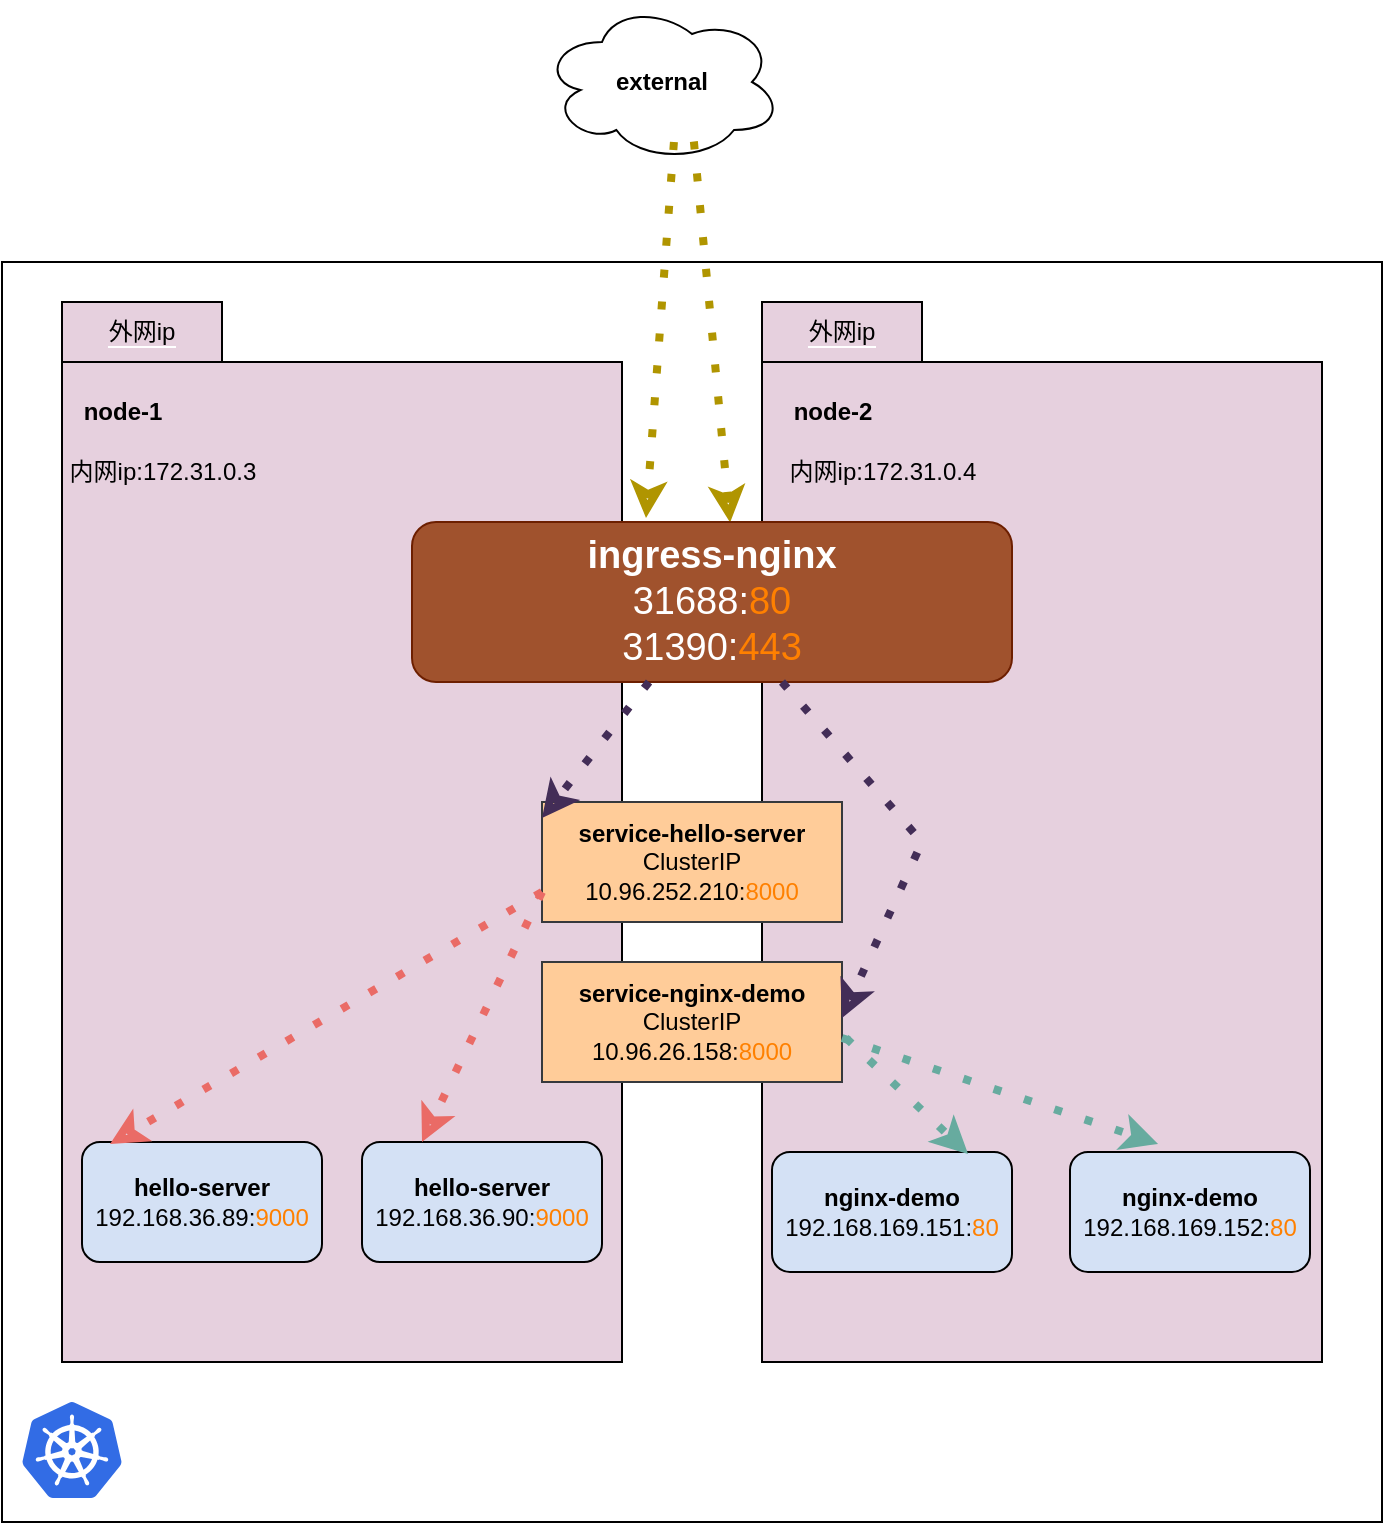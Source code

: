 <mxfile version="20.2.3" type="github" pages="2">
  <diagram id="Om8DZuo_f3Bmvb0uCep5" name="第 1 页">
    <mxGraphModel dx="2077" dy="771" grid="1" gridSize="10" guides="1" tooltips="1" connect="1" arrows="1" fold="1" page="1" pageScale="1" pageWidth="827" pageHeight="1169" math="0" shadow="0">
      <root>
        <mxCell id="0" />
        <mxCell id="1" parent="0" />
        <mxCell id="kSfDIbqPuxOACISlFR3m-24" value="&lt;b&gt;hello-server&lt;/b&gt;&lt;br&gt;&lt;div class=&quot;kd-property-value&quot;&gt;&lt;div value=&quot;&quot;&gt;&lt;span style=&quot;background-color: initial;&quot;&gt;192.168.36.89&lt;/span&gt;:&lt;font color=&quot;#ff8000&quot;&gt;9000&lt;/font&gt;&lt;/div&gt;&lt;/div&gt;" style="rounded=1;whiteSpace=wrap;html=1;fillColor=#D4E1F5;" vertex="1" parent="1">
          <mxGeometry x="-130" y="690" width="120" height="60" as="geometry" />
        </mxCell>
        <mxCell id="kSfDIbqPuxOACISlFR3m-39" value="" style="rounded=0;whiteSpace=wrap;html=1;labelBackgroundColor=#FFFFFF;fontFamily=Helvetica;fontSize=12;" vertex="1" parent="1">
          <mxGeometry x="-240" y="140" width="690" height="630" as="geometry" />
        </mxCell>
        <mxCell id="kSfDIbqPuxOACISlFR3m-20" value="" style="verticalLabelPosition=bottom;verticalAlign=top;html=1;shape=mxgraph.basic.rect;fillColor2=none;strokeWidth=1;size=20;indent=5;fillColor=#E6D0DE;" vertex="1" parent="1">
          <mxGeometry x="-210" y="190" width="280" height="500" as="geometry" />
        </mxCell>
        <mxCell id="kSfDIbqPuxOACISlFR3m-41" value="&lt;b&gt;&lt;font color=&quot;#000000&quot;&gt;node-1&lt;/font&gt;&lt;/b&gt;" style="text;html=1;align=center;verticalAlign=middle;resizable=0;points=[];autosize=1;strokeColor=none;fillColor=none;fontSize=12;fontFamily=Helvetica;fontColor=#FF8000;" vertex="1" parent="1">
          <mxGeometry x="-210" y="200" width="60" height="30" as="geometry" />
        </mxCell>
        <mxCell id="kSfDIbqPuxOACISlFR3m-43" value="&lt;span style=&quot;background-color: rgb(230, 208, 222);&quot;&gt;&lt;font color=&quot;#000000&quot;&gt;外网ip&lt;/font&gt;&lt;/span&gt;" style="rounded=0;whiteSpace=wrap;html=1;labelBackgroundColor=#FFFFFF;fontFamily=Helvetica;fontSize=12;fontColor=#FF8000;strokeColor=#000000;fillColor=#E6D0DE;" vertex="1" parent="1">
          <mxGeometry x="-210" y="160" width="80" height="30" as="geometry" />
        </mxCell>
        <mxCell id="kSfDIbqPuxOACISlFR3m-44" value="内网ip:172.31.0.3" style="text;html=1;align=center;verticalAlign=middle;resizable=0;points=[];autosize=1;strokeColor=none;fillColor=none;fontSize=12;fontFamily=Helvetica;fontColor=#000000;" vertex="1" parent="1">
          <mxGeometry x="-220" y="230" width="120" height="30" as="geometry" />
        </mxCell>
        <mxCell id="kSfDIbqPuxOACISlFR3m-45" value="" style="verticalLabelPosition=bottom;verticalAlign=top;html=1;shape=mxgraph.basic.rect;fillColor2=none;strokeWidth=1;size=20;indent=5;fillColor=#E6D0DE;" vertex="1" parent="1">
          <mxGeometry x="140" y="190" width="280" height="500" as="geometry" />
        </mxCell>
        <mxCell id="kSfDIbqPuxOACISlFR3m-46" value="内网ip:172.31.0.4" style="text;html=1;align=center;verticalAlign=middle;resizable=0;points=[];autosize=1;strokeColor=none;fillColor=none;fontSize=12;fontFamily=Helvetica;fontColor=#000000;" vertex="1" parent="1">
          <mxGeometry x="140" y="230" width="120" height="30" as="geometry" />
        </mxCell>
        <mxCell id="kSfDIbqPuxOACISlFR3m-47" value="&lt;b&gt;&lt;font color=&quot;#000000&quot;&gt;node-2&lt;/font&gt;&lt;/b&gt;" style="text;html=1;align=center;verticalAlign=middle;resizable=0;points=[];autosize=1;strokeColor=none;fillColor=none;fontSize=12;fontFamily=Helvetica;fontColor=#FF8000;" vertex="1" parent="1">
          <mxGeometry x="145" y="200" width="60" height="30" as="geometry" />
        </mxCell>
        <mxCell id="kSfDIbqPuxOACISlFR3m-48" value="&lt;span style=&quot;background-color: rgb(230, 208, 222);&quot;&gt;&lt;font color=&quot;#000000&quot;&gt;外网ip&lt;/font&gt;&lt;/span&gt;" style="rounded=0;whiteSpace=wrap;html=1;labelBackgroundColor=#FFFFFF;fontFamily=Helvetica;fontSize=12;fontColor=#FF8000;strokeColor=#000000;fillColor=#E6D0DE;" vertex="1" parent="1">
          <mxGeometry x="140" y="160" width="80" height="30" as="geometry" />
        </mxCell>
        <mxCell id="kSfDIbqPuxOACISlFR3m-6" value="" style="sketch=0;aspect=fixed;html=1;points=[];align=center;image;fontSize=12;image=img/lib/mscae/Kubernetes.svg;fillColor=#E6D0DE;" vertex="1" parent="1">
          <mxGeometry x="-230" y="710" width="50" height="48" as="geometry" />
        </mxCell>
        <mxCell id="kSfDIbqPuxOACISlFR3m-23" value="&lt;b&gt;hello-server&lt;/b&gt;&lt;br&gt;&lt;div class=&quot;kd-property-value&quot;&gt;&lt;div value=&quot;&quot;&gt;192.168.36.89:&lt;font color=&quot;#ff8000&quot;&gt;9000&lt;/font&gt;&lt;/div&gt;&lt;/div&gt;" style="rounded=1;whiteSpace=wrap;html=1;fillColor=#D4E1F5;" vertex="1" parent="1">
          <mxGeometry x="-200" y="580" width="120" height="60" as="geometry" />
        </mxCell>
        <mxCell id="kSfDIbqPuxOACISlFR3m-25" value="&lt;b&gt;nginx-demo&lt;br&gt;&lt;/b&gt;&lt;div class=&quot;kd-property-value&quot;&gt;&lt;div value=&quot;&quot;&gt;192.168.169.151:&lt;font color=&quot;#ff8000&quot;&gt;80&lt;/font&gt;&lt;/div&gt;&lt;/div&gt;" style="rounded=1;whiteSpace=wrap;html=1;fillColor=#D4E1F5;" vertex="1" parent="1">
          <mxGeometry x="145" y="585" width="120" height="60" as="geometry" />
        </mxCell>
        <mxCell id="kSfDIbqPuxOACISlFR3m-26" value="&lt;b&gt;nginx-demo&lt;br&gt;&lt;/b&gt;&lt;div class=&quot;kd-property-value&quot;&gt;&lt;div value=&quot;&quot;&gt;192.168.169.152:&lt;font color=&quot;#ff8000&quot;&gt;80&lt;/font&gt;&lt;/div&gt;&lt;/div&gt;" style="rounded=1;whiteSpace=wrap;html=1;fillColor=#D4E1F5;" vertex="1" parent="1">
          <mxGeometry x="294" y="585" width="120" height="60" as="geometry" />
        </mxCell>
        <mxCell id="kSfDIbqPuxOACISlFR3m-37" value="&lt;b&gt;service-hello-server&lt;br&gt;&lt;/b&gt;ClusterIP&lt;br&gt;&lt;div class=&quot;kd-property-value&quot;&gt;&lt;div value=&quot;&quot;&gt;&lt;span style=&quot;background-color: initial;&quot;&gt;10.96.252.210&lt;/span&gt;:&lt;font color=&quot;#ff8000&quot;&gt;8000&lt;/font&gt;&lt;/div&gt;&lt;/div&gt;" style="rounded=0;whiteSpace=wrap;html=1;fillColor=#ffcc99;strokeColor=#36393d;shadow=0;glass=0;" vertex="1" parent="1">
          <mxGeometry x="30" y="410" width="150" height="60" as="geometry" />
        </mxCell>
        <mxCell id="kSfDIbqPuxOACISlFR3m-38" value="&lt;b&gt;service-nginx-demo&lt;br&gt;&lt;/b&gt;ClusterIP&lt;br&gt;&lt;div class=&quot;kd-property-value&quot;&gt;&lt;div value=&quot;&quot;&gt;&lt;span style=&quot;background-color: initial;&quot;&gt;10.96.26.158&lt;/span&gt;:&lt;font color=&quot;#ff8000&quot;&gt;8000&lt;/font&gt;&lt;/div&gt;&lt;/div&gt;" style="rounded=0;whiteSpace=wrap;html=1;fillColor=#ffcc99;strokeColor=#36393d;shadow=0;glass=0;" vertex="1" parent="1">
          <mxGeometry x="30" y="490" width="150" height="60" as="geometry" />
        </mxCell>
        <mxCell id="kSfDIbqPuxOACISlFR3m-52" value="&lt;b&gt;hello-server&lt;/b&gt;&lt;br&gt;&lt;div class=&quot;kd-property-value&quot;&gt;&lt;div value=&quot;&quot;&gt;192.168.36.90:&lt;font color=&quot;#ff8000&quot;&gt;9000&lt;/font&gt;&lt;/div&gt;&lt;/div&gt;" style="rounded=1;whiteSpace=wrap;html=1;fillColor=#D4E1F5;" vertex="1" parent="1">
          <mxGeometry x="-60" y="580" width="120" height="60" as="geometry" />
        </mxCell>
        <mxCell id="kSfDIbqPuxOACISlFR3m-56" value="" style="endArrow=classic;dashed=1;html=1;dashPattern=1 3;strokeWidth=4;rounded=0;fontFamily=Helvetica;fontSize=12;fontColor=#000000;exitX=0;exitY=0.75;exitDx=0;exitDy=0;entryX=0.117;entryY=0.017;entryDx=0;entryDy=0;entryPerimeter=0;strokeColor=#EA6B66;endFill=0;" edge="1" parent="1" source="kSfDIbqPuxOACISlFR3m-37" target="kSfDIbqPuxOACISlFR3m-23">
          <mxGeometry width="50" height="50" relative="1" as="geometry">
            <mxPoint x="330" y="460" as="sourcePoint" />
            <mxPoint x="380" y="410" as="targetPoint" />
          </mxGeometry>
        </mxCell>
        <mxCell id="kSfDIbqPuxOACISlFR3m-58" value="" style="endArrow=classic;dashed=1;html=1;dashPattern=1 3;strokeWidth=4;rounded=0;fontFamily=Helvetica;fontSize=12;fontColor=#000000;exitX=0;exitY=0.75;exitDx=0;exitDy=0;entryX=0.25;entryY=0;entryDx=0;entryDy=0;strokeColor=#EA6B66;endFill=0;" edge="1" parent="1" source="kSfDIbqPuxOACISlFR3m-37" target="kSfDIbqPuxOACISlFR3m-52">
          <mxGeometry width="50" height="50" relative="1" as="geometry">
            <mxPoint x="40" y="435" as="sourcePoint" />
            <mxPoint x="-175.96" y="591.02" as="targetPoint" />
          </mxGeometry>
        </mxCell>
        <mxCell id="kSfDIbqPuxOACISlFR3m-59" value="" style="endArrow=classic;dashed=1;html=1;dashPattern=1 3;strokeWidth=4;rounded=0;fontFamily=Helvetica;fontSize=12;fontColor=#000000;exitX=1.013;exitY=0.633;exitDx=0;exitDy=0;entryX=0.817;entryY=0.017;entryDx=0;entryDy=0;strokeColor=#67AB9F;entryPerimeter=0;exitPerimeter=0;endFill=1;" edge="1" parent="1" source="kSfDIbqPuxOACISlFR3m-38" target="kSfDIbqPuxOACISlFR3m-25">
          <mxGeometry width="50" height="50" relative="1" as="geometry">
            <mxPoint x="40" y="435" as="sourcePoint" />
            <mxPoint x="-20" y="590" as="targetPoint" />
          </mxGeometry>
        </mxCell>
        <mxCell id="kSfDIbqPuxOACISlFR3m-61" value="" style="endArrow=classic;dashed=1;html=1;dashPattern=1 3;strokeWidth=4;rounded=0;fontFamily=Helvetica;fontSize=12;fontColor=#000000;entryX=0.367;entryY=-0.067;entryDx=0;entryDy=0;strokeColor=#67AB9F;entryPerimeter=0;endFill=1;exitX=1;exitY=0.633;exitDx=0;exitDy=0;exitPerimeter=0;" edge="1" parent="1" source="kSfDIbqPuxOACISlFR3m-38" target="kSfDIbqPuxOACISlFR3m-26">
          <mxGeometry width="50" height="50" relative="1" as="geometry">
            <mxPoint x="180" y="500" as="sourcePoint" />
            <mxPoint x="263.04" y="606.02" as="targetPoint" />
          </mxGeometry>
        </mxCell>
        <mxCell id="kSfDIbqPuxOACISlFR3m-62" value="&lt;b&gt;external&lt;/b&gt;" style="ellipse;shape=cloud;whiteSpace=wrap;html=1;rounded=0;labelBackgroundColor=#FFFFFF;fontFamily=Helvetica;fontSize=12;" vertex="1" parent="1">
          <mxGeometry x="30" y="10" width="120" height="80" as="geometry" />
        </mxCell>
        <mxCell id="kSfDIbqPuxOACISlFR3m-64" value="" style="endArrow=classic;dashed=1;html=1;dashPattern=1 3;strokeWidth=4;rounded=0;fontFamily=Helvetica;fontSize=12;fontColor=#000000;exitX=0;exitY=0.75;exitDx=0;exitDy=0;strokeColor=#B09500;endFill=0;entryX=0.34;entryY=-0.043;entryDx=0;entryDy=0;entryPerimeter=0;fillColor=#e3c800;" edge="1" parent="1">
          <mxGeometry width="50" height="50" relative="1" as="geometry">
            <mxPoint x="95.96" y="80" as="sourcePoint" />
            <mxPoint x="82" y="267.99" as="targetPoint" />
          </mxGeometry>
        </mxCell>
        <mxCell id="kSfDIbqPuxOACISlFR3m-65" value="" style="endArrow=classic;dashed=1;html=1;dashPattern=1 3;strokeWidth=4;rounded=0;fontFamily=Helvetica;fontSize=12;fontColor=#000000;strokeColor=#B09500;endFill=0;entryX=0.392;entryY=0.014;entryDx=0;entryDy=0;entryPerimeter=0;fillColor=#e3c800;" edge="1" parent="1">
          <mxGeometry width="50" height="50" relative="1" as="geometry">
            <mxPoint x="105.94" y="79.75" as="sourcePoint" />
            <mxPoint x="124.06" y="270.24" as="targetPoint" />
          </mxGeometry>
        </mxCell>
        <mxCell id="kSfDIbqPuxOACISlFR3m-68" value="&lt;font style=&quot;font-size: 19px;&quot;&gt;&lt;b style=&quot;&quot;&gt;ingress-nginx&lt;/b&gt;&lt;br&gt;&lt;/font&gt;&lt;div style=&quot;font-size: 19px;&quot; class=&quot;kd-property-value&quot;&gt;&lt;div value=&quot;&quot;&gt;31688:&lt;font color=&quot;#ff8000&quot;&gt;80&lt;/font&gt;&lt;/div&gt;&lt;div value=&quot;&quot;&gt;31390:&lt;font color=&quot;#ff8000&quot;&gt;443&lt;br&gt;&lt;/font&gt;&lt;/div&gt;&lt;/div&gt;" style="rounded=1;whiteSpace=wrap;html=1;fillColor=#a0522d;fontColor=#ffffff;strokeColor=#6D1F00;" vertex="1" parent="1">
          <mxGeometry x="-35" y="270" width="300" height="80" as="geometry" />
        </mxCell>
        <mxCell id="ASGzGbQNIf7iZXwZawe7-1" value="" style="endArrow=classic;dashed=1;html=1;dashPattern=1 3;strokeWidth=4;rounded=0;fontFamily=Helvetica;fontSize=12;fontColor=#000000;strokeColor=#432D57;endFill=0;entryX=0.34;entryY=-0.043;entryDx=0;entryDy=0;entryPerimeter=0;fillColor=#76608a;" edge="1" parent="1" source="kSfDIbqPuxOACISlFR3m-68">
          <mxGeometry width="50" height="50" relative="1" as="geometry">
            <mxPoint x="43.96" y="230" as="sourcePoint" />
            <mxPoint x="30" y="417.99" as="targetPoint" />
          </mxGeometry>
        </mxCell>
        <mxCell id="ASGzGbQNIf7iZXwZawe7-2" value="" style="endArrow=classic;dashed=1;html=1;dashPattern=1 3;strokeWidth=4;rounded=0;fontFamily=Helvetica;fontSize=12;fontColor=#000000;strokeColor=#432D57;endFill=0;entryX=0.34;entryY=-0.043;entryDx=0;entryDy=0;entryPerimeter=0;fillColor=#76608a;" edge="1" parent="1" source="kSfDIbqPuxOACISlFR3m-68">
          <mxGeometry width="50" height="50" relative="1" as="geometry">
            <mxPoint x="233.516" y="450" as="sourcePoint" />
            <mxPoint x="180" y="517.99" as="targetPoint" />
            <Array as="points">
              <mxPoint x="220" y="430" />
            </Array>
          </mxGeometry>
        </mxCell>
      </root>
    </mxGraphModel>
  </diagram>
  <diagram id="ZAQRWXzAWcxA3gUjzl4g" name="第 2 页">
    <mxGraphModel dx="1426" dy="771" grid="1" gridSize="10" guides="1" tooltips="1" connect="1" arrows="1" fold="1" page="1" pageScale="1" pageWidth="827" pageHeight="1169" math="0" shadow="0">
      <root>
        <mxCell id="0" />
        <mxCell id="1" parent="0" />
      </root>
    </mxGraphModel>
  </diagram>
</mxfile>
